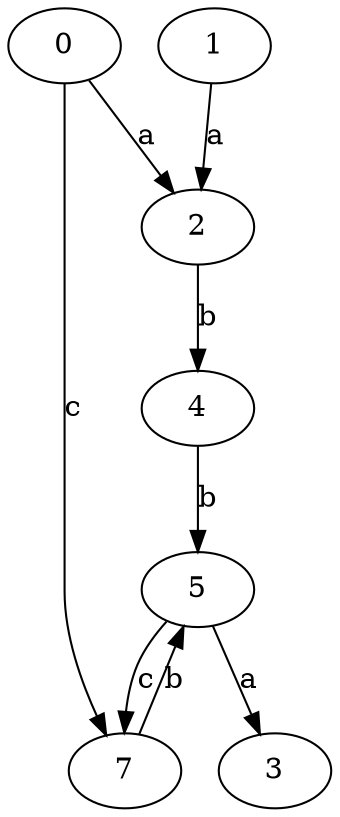 strict digraph  {
2;
0;
3;
4;
5;
7;
1;
2 -> 4  [label=b];
0 -> 2  [label=a];
0 -> 7  [label=c];
4 -> 5  [label=b];
5 -> 3  [label=a];
5 -> 7  [label=c];
7 -> 5  [label=b];
1 -> 2  [label=a];
}
